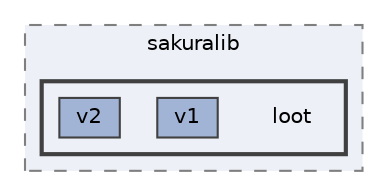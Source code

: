 digraph "loot"
{
 // LATEX_PDF_SIZE
  bgcolor="transparent";
  edge [fontname=Helvetica,fontsize=10,labelfontname=Helvetica,labelfontsize=10];
  node [fontname=Helvetica,fontsize=10,shape=box,height=0.2,width=0.4];
  compound=true
  subgraph clusterdir_5c303f163471370183c5df951dc89cd1 {
    graph [ bgcolor="#edf0f7", pencolor="grey50", label="sakuralib", fontname=Helvetica,fontsize=10 style="filled,dashed", URL="dir_5c303f163471370183c5df951dc89cd1.html",tooltip=""]
  subgraph clusterdir_bca37b618513e3df3774f9dd0dee53b9 {
    graph [ bgcolor="#edf0f7", pencolor="grey25", label="", fontname=Helvetica,fontsize=10 style="filled,bold", URL="dir_bca37b618513e3df3774f9dd0dee53b9.html",tooltip=""]
    dir_bca37b618513e3df3774f9dd0dee53b9 [shape=plaintext, label="loot"];
  dir_e35b6426710ed273fd5fe3875f67818c [label="v1", fillcolor="#a2b4d6", color="grey25", style="filled", URL="dir_e35b6426710ed273fd5fe3875f67818c.html",tooltip=""];
  dir_dec4cdd6a67a47797f1d2c3284dcdd9a [label="v2", fillcolor="#a2b4d6", color="grey25", style="filled", URL="dir_dec4cdd6a67a47797f1d2c3284dcdd9a.html",tooltip=""];
  }
  }
}
